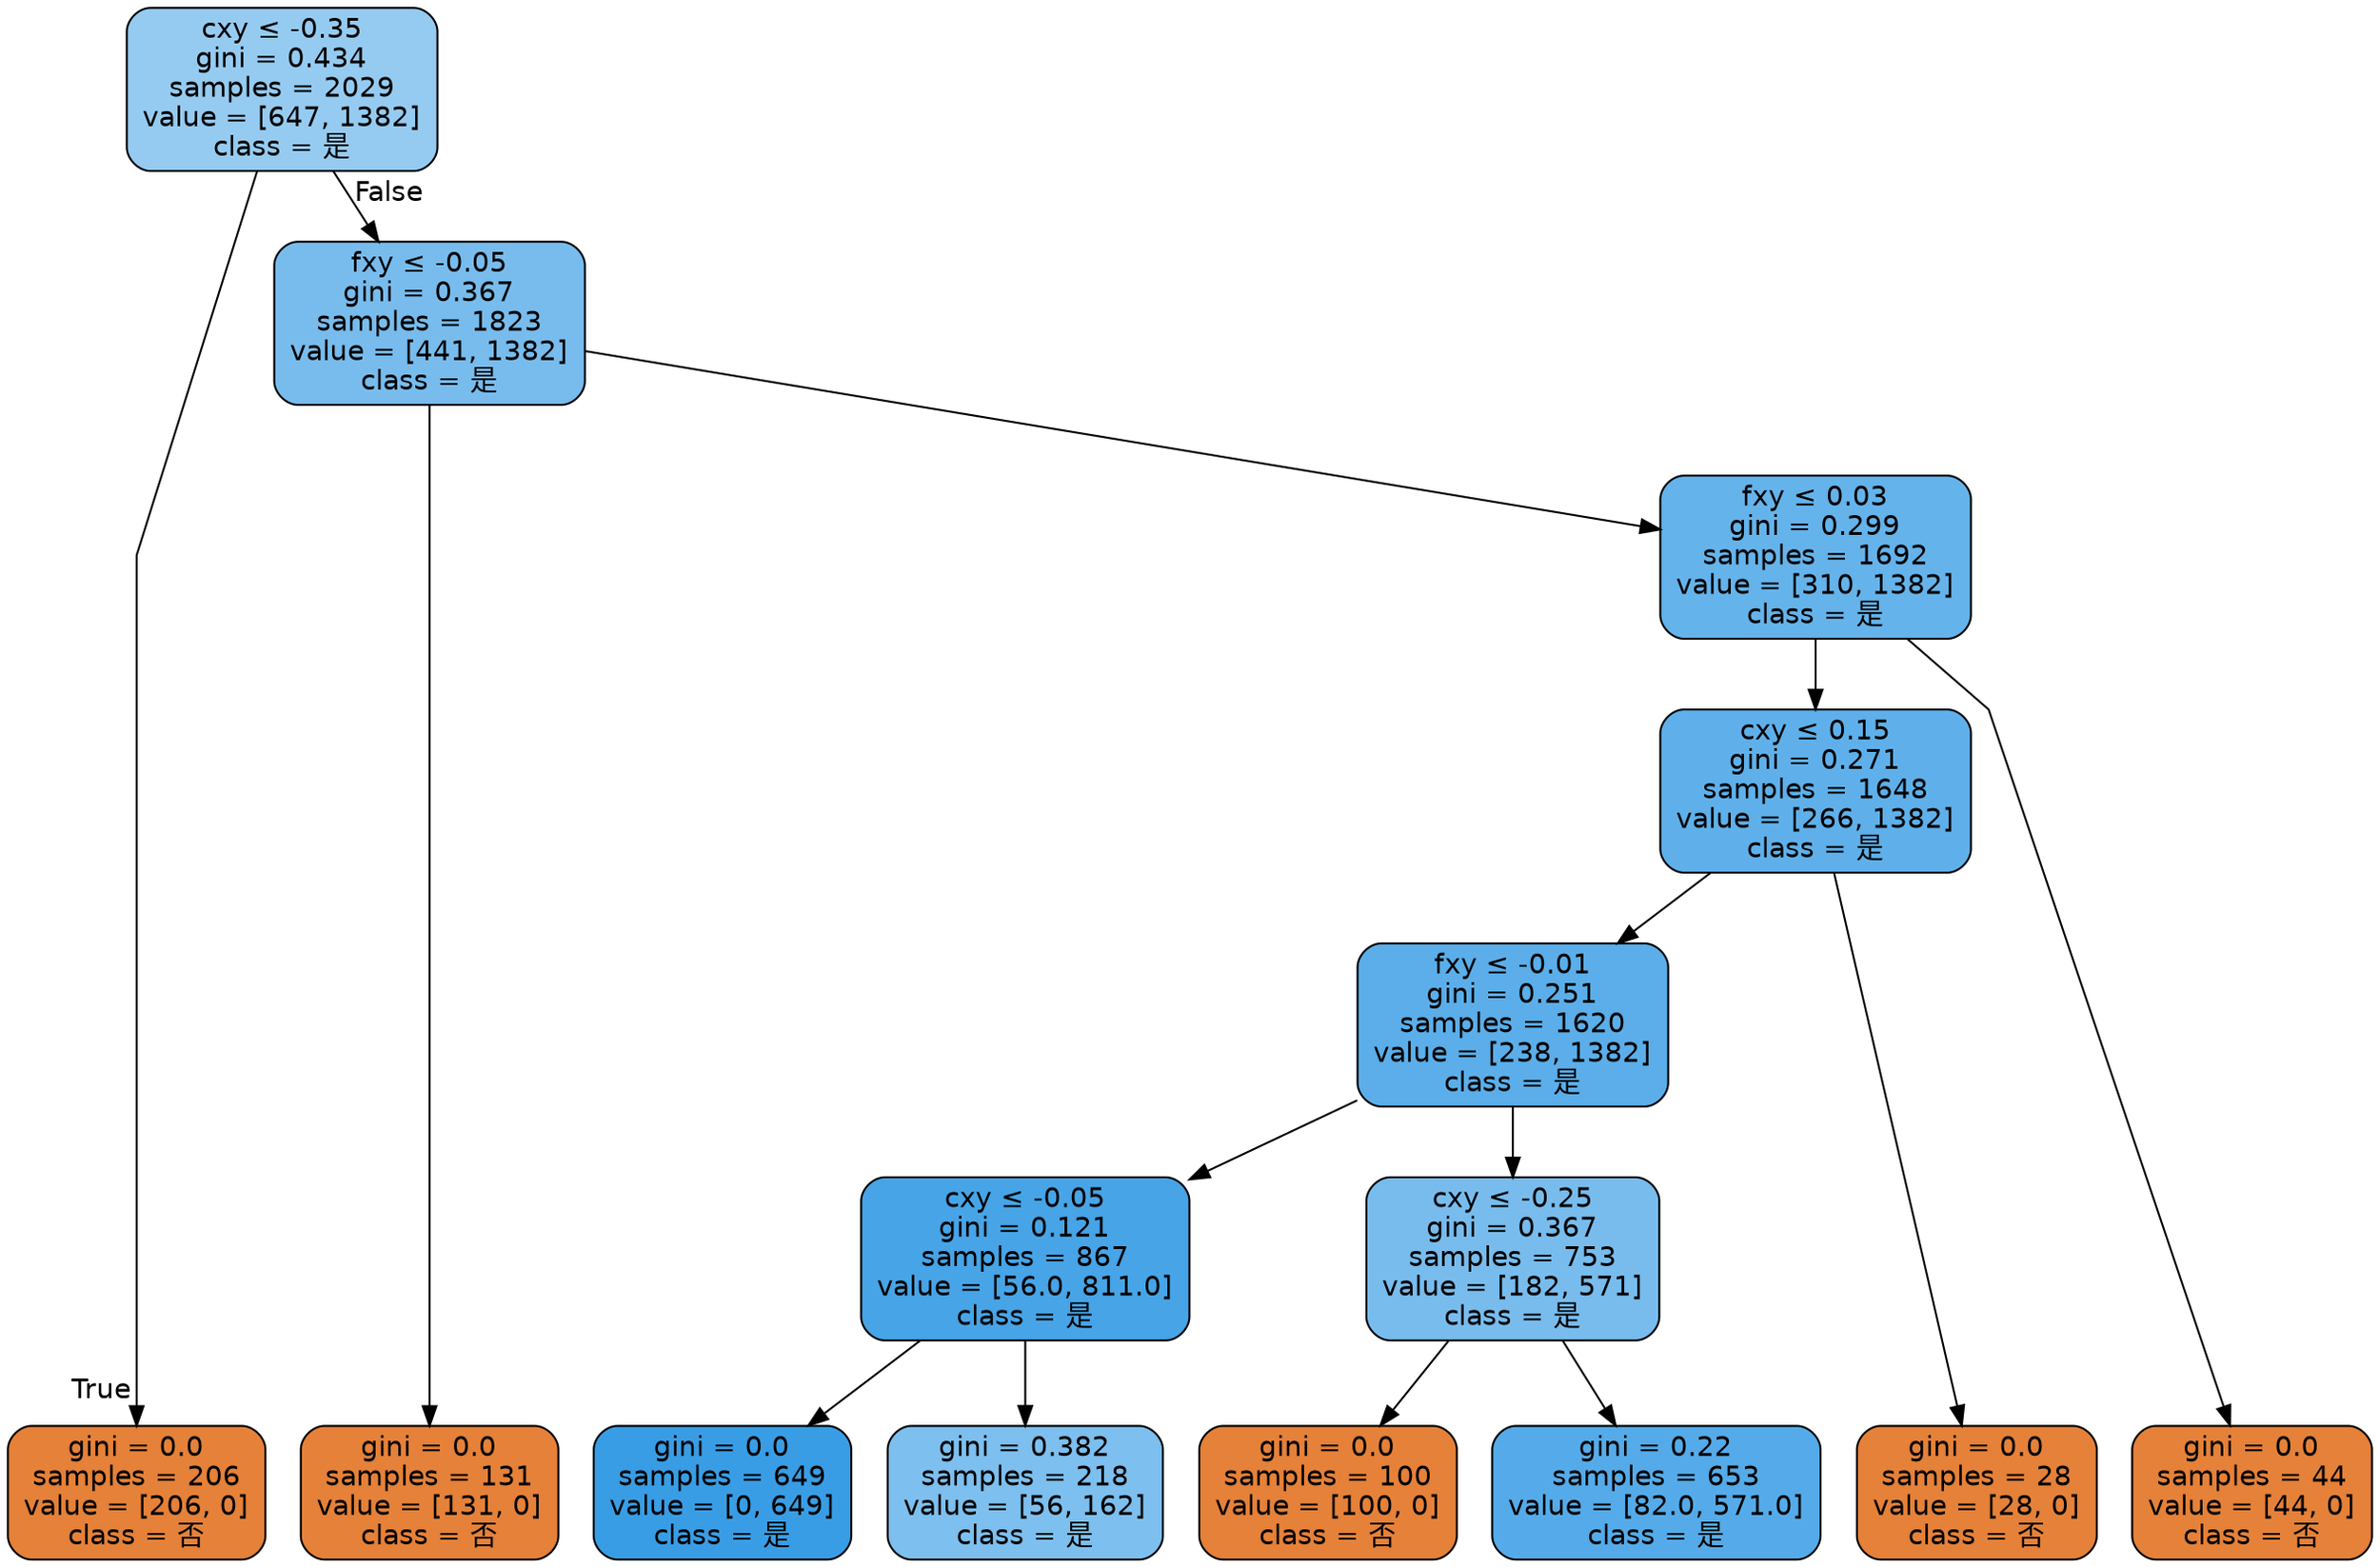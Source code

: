 digraph Tree {
node [shape=box, style="filled, rounded", color="black", fontname="helvetica"] ;
graph [ranksep=equally, splines=polyline] ;
edge [fontname="helvetica"] ;
0 [label=<cxy &le; -0.35<br/>gini = 0.434<br/>samples = 2029<br/>value = [647, 1382]<br/>class = 是>, fillcolor="#96cbf1"] ;
1 [label=<gini = 0.0<br/>samples = 206<br/>value = [206, 0]<br/>class = 否>, fillcolor="#e58139"] ;
0 -> 1 [labeldistance=2.5, labelangle=45, headlabel="True"] ;
2 [label=<fxy &le; -0.05<br/>gini = 0.367<br/>samples = 1823<br/>value = [441, 1382]<br/>class = 是>, fillcolor="#78bced"] ;
0 -> 2 [labeldistance=2.5, labelangle=-45, headlabel="False"] ;
3 [label=<gini = 0.0<br/>samples = 131<br/>value = [131, 0]<br/>class = 否>, fillcolor="#e58139"] ;
2 -> 3 ;
4 [label=<fxy &le; 0.03<br/>gini = 0.299<br/>samples = 1692<br/>value = [310, 1382]<br/>class = 是>, fillcolor="#65b3eb"] ;
2 -> 4 ;
5 [label=<cxy &le; 0.15<br/>gini = 0.271<br/>samples = 1648<br/>value = [266, 1382]<br/>class = 是>, fillcolor="#5fb0ea"] ;
4 -> 5 ;
6 [label=<fxy &le; -0.01<br/>gini = 0.251<br/>samples = 1620<br/>value = [238, 1382]<br/>class = 是>, fillcolor="#5baee9"] ;
5 -> 6 ;
7 [label=<cxy &le; -0.05<br/>gini = 0.121<br/>samples = 867<br/>value = [56.0, 811.0]<br/>class = 是>, fillcolor="#47a4e7"] ;
6 -> 7 ;
8 [label=<gini = 0.0<br/>samples = 649<br/>value = [0, 649]<br/>class = 是>, fillcolor="#399de5"] ;
7 -> 8 ;
9 [label=<gini = 0.382<br/>samples = 218<br/>value = [56, 162]<br/>class = 是>, fillcolor="#7dbfee"] ;
7 -> 9 ;
10 [label=<cxy &le; -0.25<br/>gini = 0.367<br/>samples = 753<br/>value = [182, 571]<br/>class = 是>, fillcolor="#78bced"] ;
6 -> 10 ;
11 [label=<gini = 0.0<br/>samples = 100<br/>value = [100, 0]<br/>class = 否>, fillcolor="#e58139"] ;
10 -> 11 ;
12 [label=<gini = 0.22<br/>samples = 653<br/>value = [82.0, 571.0]<br/>class = 是>, fillcolor="#55abe9"] ;
10 -> 12 ;
13 [label=<gini = 0.0<br/>samples = 28<br/>value = [28, 0]<br/>class = 否>, fillcolor="#e58139"] ;
5 -> 13 ;
14 [label=<gini = 0.0<br/>samples = 44<br/>value = [44, 0]<br/>class = 否>, fillcolor="#e58139"] ;
4 -> 14 ;
{rank=same ; 0} ;
{rank=same ; 2} ;
{rank=same ; 4} ;
{rank=same ; 5} ;
{rank=same ; 6} ;
{rank=same ; 7; 10} ;
{rank=same ; 1; 3; 8; 9; 11; 12; 13; 14} ;
}

